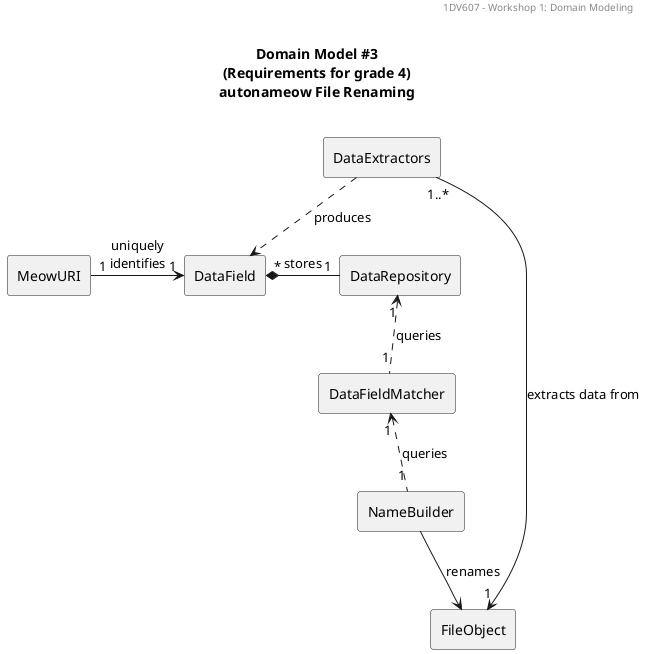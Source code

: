 ' ~~~~~~~~~~~~~~~~~~~~~~~~~~~~~~~~~~~~~~~~~~~~~~~~~~~~~~
' 1DV607 -- Object-Oriented Design and Analysis with UML
' Workshop 1: Domain Modeling
' ~~~~~~~~~~~~~~~~~~~~~~~~~~~~~~~~~~~~~~~~~~~~~~~~~~~~~~
' Created by Jonas Sjöberg (js224eh) on 2017-09-04.
' Linnaeus University
' ""js224eh@student.lnu.se""
' ""http://www.jonasjberg.com""
' ""https://github.com/jonasjberg""

@startuml
' ______________________________________________________________________________
' ____ CONFIGURATION OPTIONS ___________________________________________________
' debug flag creates a 'svek.dot' and 'svek.svg' file in ~/
' !pragma svek_trace on
allow_mixing

skinparam {
    monochrome true
    'backgroundColor transparent
    classBackgroundColor transparent
    style strictuml
}

' ______________________________________________________________________________
' ____ USECASE DIAGRAM _________________________________________________________

header
1DV607 - Workshop 1: Domain Modeling
end header

title \nDomain Model #3\n(Requirements for grade 4)\nautonameow File Renaming\n

agent MeowURI
agent DataField
agent DataExtractors
agent DataRepository
agent FileObject
agent NameBuilder
agent DataFieldMatcher


MeowURI "1" -> "1" DataField : uniquely\nidentifies

'DataField <|-- PlainText


DataField "*" *- "1" DataRepository : stores

DataExtractors ..> DataField : produces
DataExtractors "1..*" -> "1" FileObject : extracts data from

DataFieldMatcher "1" <.. "1" NameBuilder : queries
DataRepository "1" <.. "1" DataFieldMatcher : queries

NameBuilder --> FileObject : renames





'Analyzer --> DataField : analyzes

@enduml
